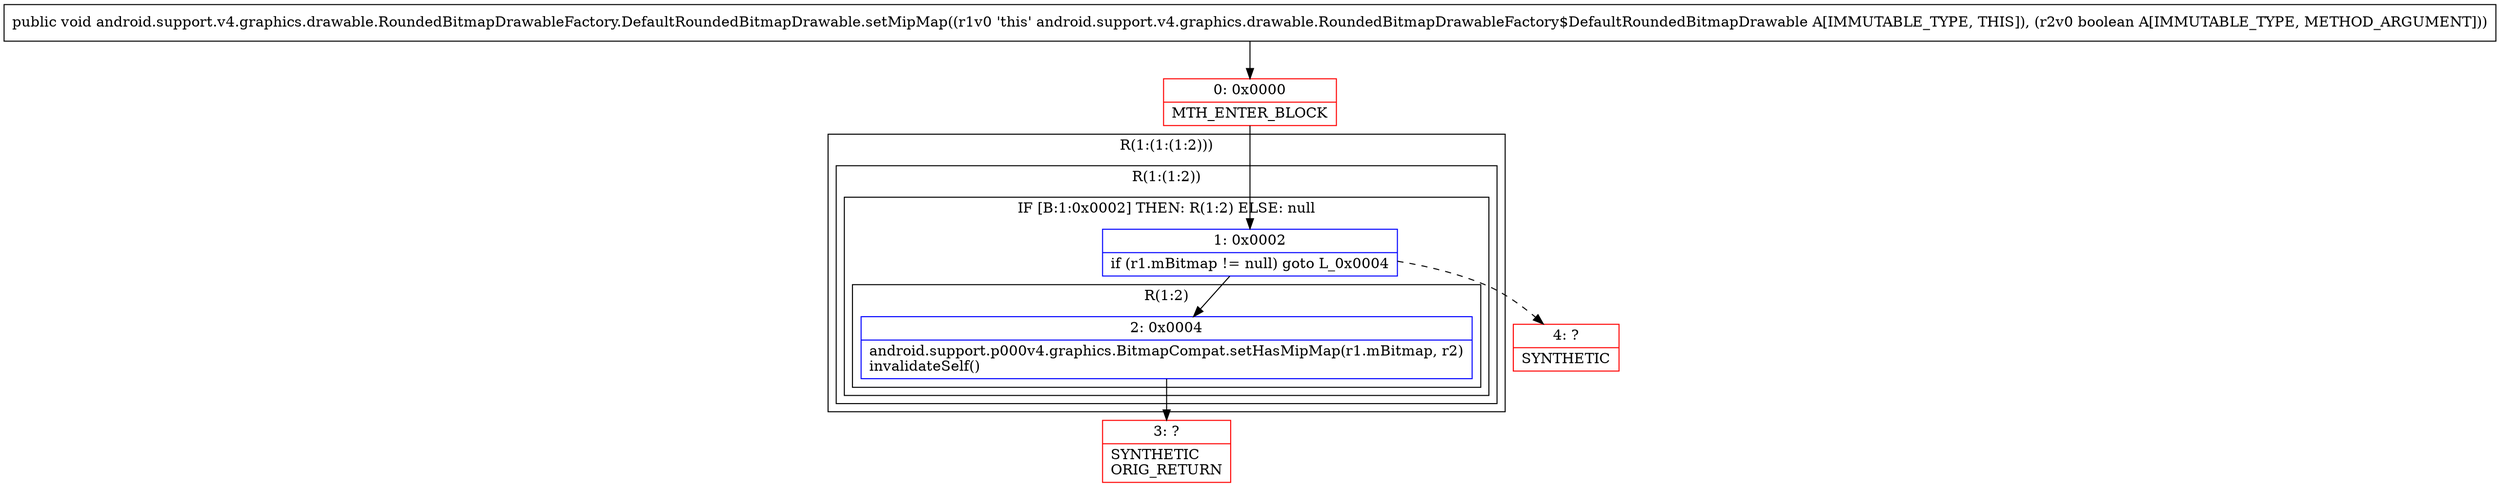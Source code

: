 digraph "CFG forandroid.support.v4.graphics.drawable.RoundedBitmapDrawableFactory.DefaultRoundedBitmapDrawable.setMipMap(Z)V" {
subgraph cluster_Region_170428398 {
label = "R(1:(1:(1:2)))";
node [shape=record,color=blue];
subgraph cluster_Region_610586522 {
label = "R(1:(1:2))";
node [shape=record,color=blue];
subgraph cluster_IfRegion_2003388231 {
label = "IF [B:1:0x0002] THEN: R(1:2) ELSE: null";
node [shape=record,color=blue];
Node_1 [shape=record,label="{1\:\ 0x0002|if (r1.mBitmap != null) goto L_0x0004\l}"];
subgraph cluster_Region_1659844815 {
label = "R(1:2)";
node [shape=record,color=blue];
Node_2 [shape=record,label="{2\:\ 0x0004|android.support.p000v4.graphics.BitmapCompat.setHasMipMap(r1.mBitmap, r2)\linvalidateSelf()\l}"];
}
}
}
}
Node_0 [shape=record,color=red,label="{0\:\ 0x0000|MTH_ENTER_BLOCK\l}"];
Node_3 [shape=record,color=red,label="{3\:\ ?|SYNTHETIC\lORIG_RETURN\l}"];
Node_4 [shape=record,color=red,label="{4\:\ ?|SYNTHETIC\l}"];
MethodNode[shape=record,label="{public void android.support.v4.graphics.drawable.RoundedBitmapDrawableFactory.DefaultRoundedBitmapDrawable.setMipMap((r1v0 'this' android.support.v4.graphics.drawable.RoundedBitmapDrawableFactory$DefaultRoundedBitmapDrawable A[IMMUTABLE_TYPE, THIS]), (r2v0 boolean A[IMMUTABLE_TYPE, METHOD_ARGUMENT])) }"];
MethodNode -> Node_0;
Node_1 -> Node_2;
Node_1 -> Node_4[style=dashed];
Node_2 -> Node_3;
Node_0 -> Node_1;
}

